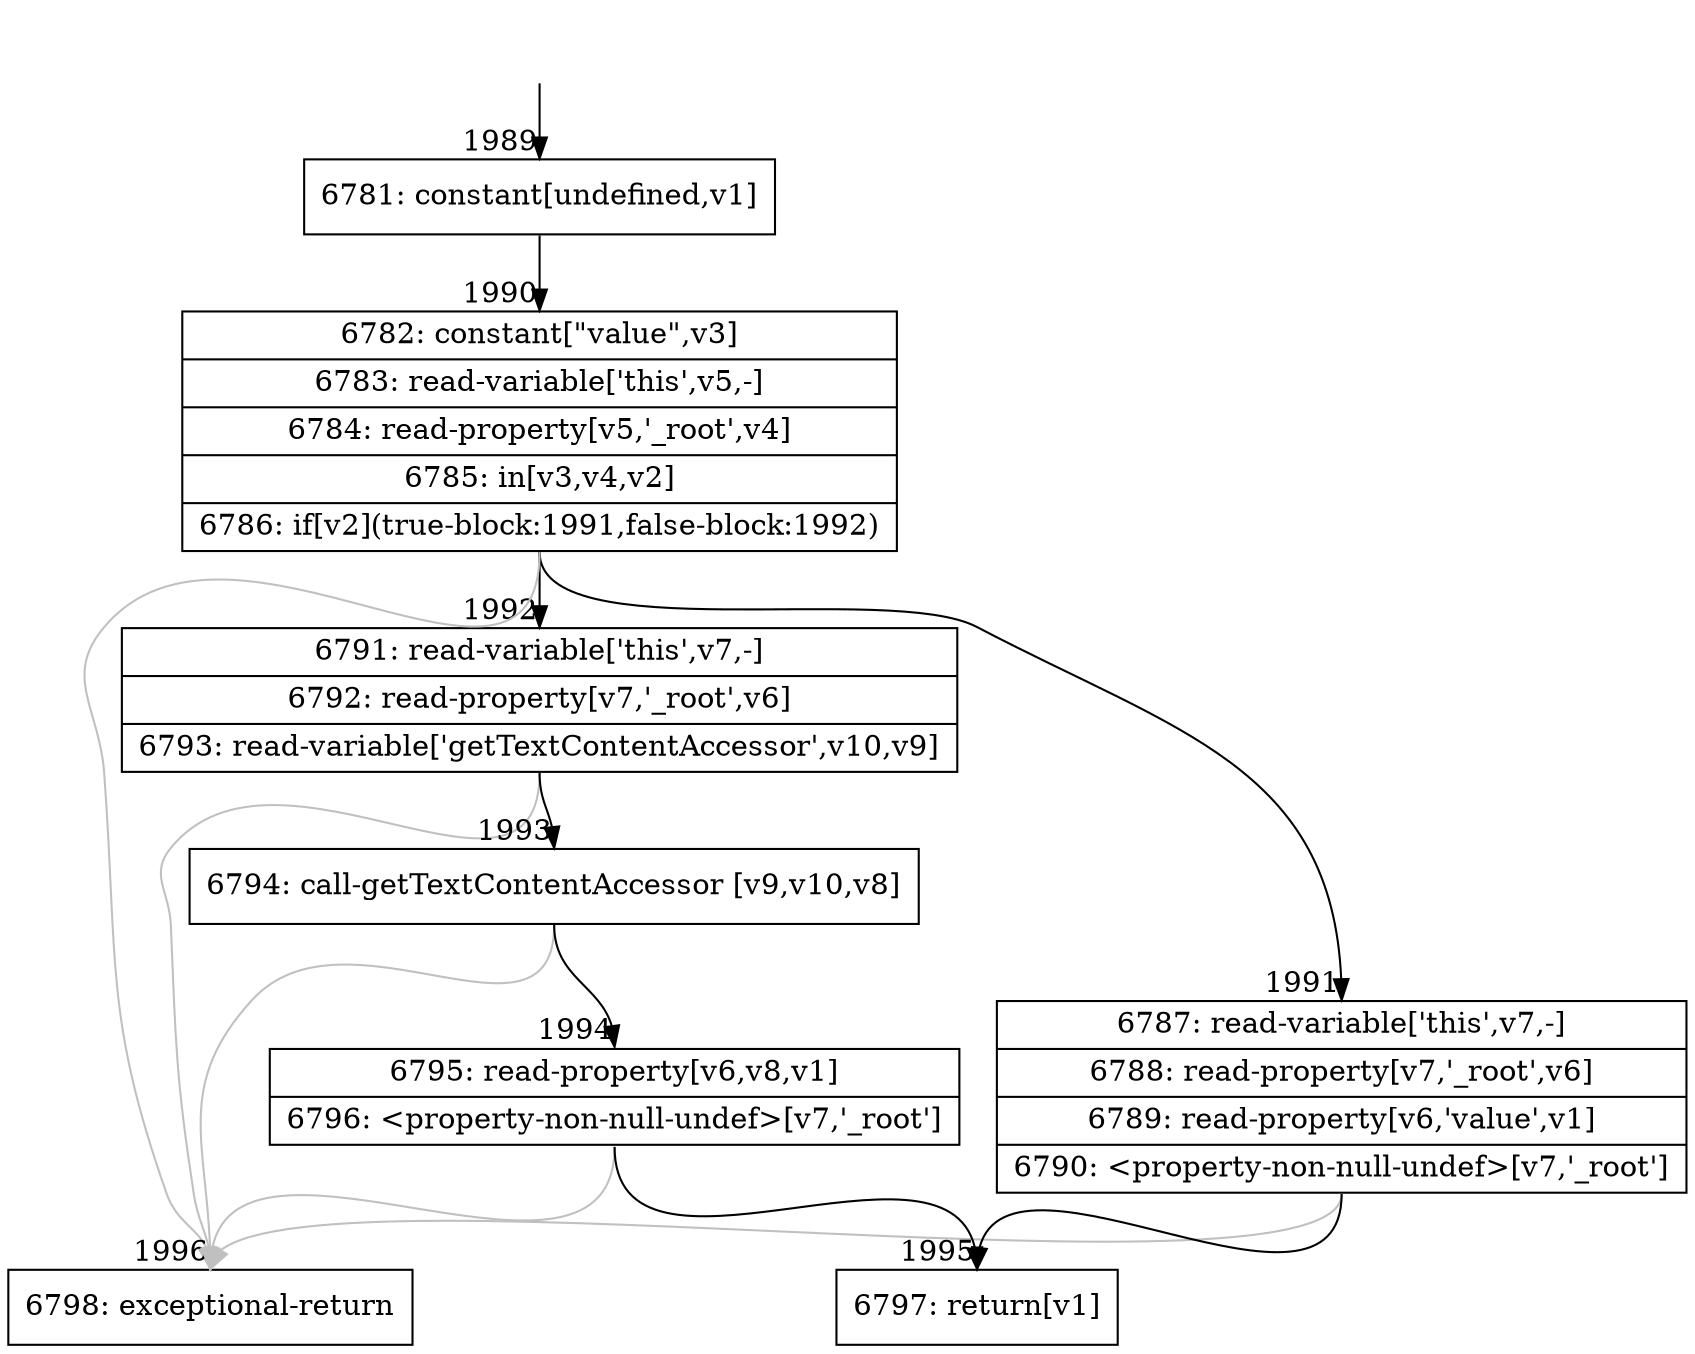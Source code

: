 digraph {
rankdir="TD"
BB_entry139[shape=none,label=""];
BB_entry139 -> BB1989 [tailport=s, headport=n, headlabel="    1989"]
BB1989 [shape=record label="{6781: constant[undefined,v1]}" ] 
BB1989 -> BB1990 [tailport=s, headport=n, headlabel="      1990"]
BB1990 [shape=record label="{6782: constant[\"value\",v3]|6783: read-variable['this',v5,-]|6784: read-property[v5,'_root',v4]|6785: in[v3,v4,v2]|6786: if[v2](true-block:1991,false-block:1992)}" ] 
BB1990 -> BB1991 [tailport=s, headport=n, headlabel="      1991"]
BB1990 -> BB1992 [tailport=s, headport=n, headlabel="      1992"]
BB1990 -> BB1996 [tailport=s, headport=n, color=gray, headlabel="      1996"]
BB1991 [shape=record label="{6787: read-variable['this',v7,-]|6788: read-property[v7,'_root',v6]|6789: read-property[v6,'value',v1]|6790: \<property-non-null-undef\>[v7,'_root']}" ] 
BB1991 -> BB1995 [tailport=s, headport=n, headlabel="      1995"]
BB1991 -> BB1996 [tailport=s, headport=n, color=gray]
BB1992 [shape=record label="{6791: read-variable['this',v7,-]|6792: read-property[v7,'_root',v6]|6793: read-variable['getTextContentAccessor',v10,v9]}" ] 
BB1992 -> BB1993 [tailport=s, headport=n, headlabel="      1993"]
BB1992 -> BB1996 [tailport=s, headport=n, color=gray]
BB1993 [shape=record label="{6794: call-getTextContentAccessor [v9,v10,v8]}" ] 
BB1993 -> BB1994 [tailport=s, headport=n, headlabel="      1994"]
BB1993 -> BB1996 [tailport=s, headport=n, color=gray]
BB1994 [shape=record label="{6795: read-property[v6,v8,v1]|6796: \<property-non-null-undef\>[v7,'_root']}" ] 
BB1994 -> BB1995 [tailport=s, headport=n]
BB1994 -> BB1996 [tailport=s, headport=n, color=gray]
BB1995 [shape=record label="{6797: return[v1]}" ] 
BB1996 [shape=record label="{6798: exceptional-return}" ] 
//#$~ 3637
}
